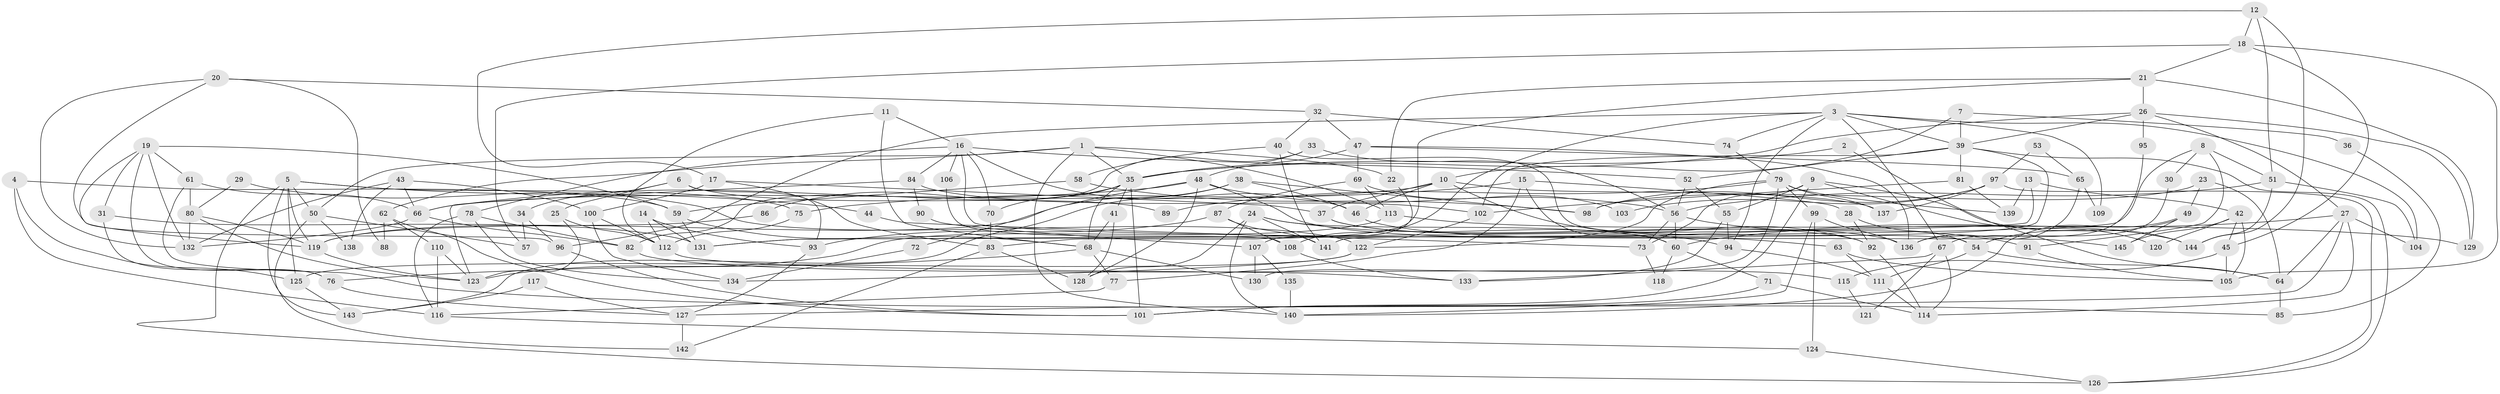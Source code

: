 // Generated by graph-tools (version 1.1) at 2025/51/03/09/25 04:51:54]
// undirected, 145 vertices, 290 edges
graph export_dot {
graph [start="1"]
  node [color=gray90,style=filled];
  1;
  2;
  3;
  4;
  5;
  6;
  7;
  8;
  9;
  10;
  11;
  12;
  13;
  14;
  15;
  16;
  17;
  18;
  19;
  20;
  21;
  22;
  23;
  24;
  25;
  26;
  27;
  28;
  29;
  30;
  31;
  32;
  33;
  34;
  35;
  36;
  37;
  38;
  39;
  40;
  41;
  42;
  43;
  44;
  45;
  46;
  47;
  48;
  49;
  50;
  51;
  52;
  53;
  54;
  55;
  56;
  57;
  58;
  59;
  60;
  61;
  62;
  63;
  64;
  65;
  66;
  67;
  68;
  69;
  70;
  71;
  72;
  73;
  74;
  75;
  76;
  77;
  78;
  79;
  80;
  81;
  82;
  83;
  84;
  85;
  86;
  87;
  88;
  89;
  90;
  91;
  92;
  93;
  94;
  95;
  96;
  97;
  98;
  99;
  100;
  101;
  102;
  103;
  104;
  105;
  106;
  107;
  108;
  109;
  110;
  111;
  112;
  113;
  114;
  115;
  116;
  117;
  118;
  119;
  120;
  121;
  122;
  123;
  124;
  125;
  126;
  127;
  128;
  129;
  130;
  131;
  132;
  133;
  134;
  135;
  136;
  137;
  138;
  139;
  140;
  141;
  142;
  143;
  144;
  145;
  1 -- 113;
  1 -- 35;
  1 -- 22;
  1 -- 50;
  1 -- 62;
  1 -- 140;
  2 -- 35;
  2 -- 64;
  3 -- 94;
  3 -- 104;
  3 -- 39;
  3 -- 67;
  3 -- 74;
  3 -- 96;
  3 -- 108;
  3 -- 109;
  4 -- 125;
  4 -- 59;
  4 -- 116;
  5 -- 119;
  5 -- 50;
  5 -- 44;
  5 -- 75;
  5 -- 125;
  5 -- 126;
  5 -- 143;
  6 -- 34;
  6 -- 25;
  6 -- 89;
  6 -- 93;
  7 -- 39;
  7 -- 10;
  7 -- 36;
  8 -- 91;
  8 -- 131;
  8 -- 30;
  8 -- 51;
  9 -- 101;
  9 -- 55;
  9 -- 73;
  9 -- 120;
  9 -- 144;
  10 -- 37;
  10 -- 66;
  10 -- 46;
  10 -- 92;
  10 -- 137;
  11 -- 112;
  11 -- 16;
  11 -- 68;
  12 -- 144;
  12 -- 51;
  12 -- 17;
  12 -- 18;
  13 -- 42;
  13 -- 139;
  13 -- 131;
  14 -- 131;
  14 -- 112;
  14 -- 93;
  15 -- 77;
  15 -- 75;
  15 -- 28;
  15 -- 60;
  16 -- 46;
  16 -- 70;
  16 -- 52;
  16 -- 78;
  16 -- 84;
  16 -- 106;
  16 -- 145;
  17 -- 83;
  17 -- 37;
  17 -- 100;
  18 -- 105;
  18 -- 21;
  18 -- 45;
  18 -- 57;
  19 -- 76;
  19 -- 31;
  19 -- 59;
  19 -- 61;
  19 -- 119;
  19 -- 132;
  20 -- 132;
  20 -- 96;
  20 -- 32;
  20 -- 88;
  21 -- 26;
  21 -- 22;
  21 -- 83;
  21 -- 129;
  22 -- 107;
  23 -- 64;
  23 -- 98;
  23 -- 49;
  24 -- 141;
  24 -- 60;
  24 -- 94;
  24 -- 128;
  24 -- 140;
  25 -- 112;
  25 -- 123;
  26 -- 27;
  26 -- 39;
  26 -- 35;
  26 -- 95;
  26 -- 129;
  27 -- 60;
  27 -- 114;
  27 -- 64;
  27 -- 104;
  27 -- 127;
  28 -- 92;
  28 -- 54;
  29 -- 80;
  29 -- 122;
  30 -- 67;
  31 -- 131;
  31 -- 76;
  32 -- 40;
  32 -- 47;
  32 -- 74;
  33 -- 82;
  33 -- 35;
  33 -- 56;
  34 -- 57;
  34 -- 96;
  35 -- 68;
  35 -- 41;
  35 -- 70;
  35 -- 86;
  35 -- 101;
  36 -- 85;
  37 -- 92;
  37 -- 136;
  38 -- 46;
  38 -- 119;
  38 -- 98;
  38 -- 143;
  39 -- 126;
  39 -- 52;
  39 -- 81;
  39 -- 102;
  39 -- 141;
  40 -- 141;
  40 -- 54;
  40 -- 58;
  41 -- 128;
  41 -- 68;
  42 -- 45;
  42 -- 145;
  42 -- 105;
  42 -- 120;
  43 -- 132;
  43 -- 66;
  43 -- 100;
  43 -- 138;
  44 -- 73;
  45 -- 105;
  45 -- 115;
  46 -- 144;
  47 -- 136;
  47 -- 48;
  47 -- 65;
  47 -- 69;
  48 -- 56;
  48 -- 63;
  48 -- 66;
  48 -- 72;
  48 -- 128;
  49 -- 140;
  49 -- 54;
  49 -- 145;
  50 -- 142;
  50 -- 57;
  50 -- 138;
  51 -- 56;
  51 -- 104;
  51 -- 144;
  52 -- 55;
  52 -- 56;
  53 -- 65;
  53 -- 97;
  54 -- 64;
  54 -- 111;
  55 -- 94;
  55 -- 133;
  56 -- 60;
  56 -- 73;
  56 -- 91;
  58 -- 59;
  58 -- 98;
  59 -- 68;
  59 -- 131;
  60 -- 71;
  60 -- 118;
  61 -- 80;
  61 -- 66;
  61 -- 85;
  62 -- 110;
  62 -- 88;
  62 -- 101;
  63 -- 111;
  63 -- 105;
  64 -- 85;
  65 -- 136;
  65 -- 109;
  66 -- 82;
  66 -- 132;
  67 -- 133;
  67 -- 114;
  67 -- 121;
  68 -- 76;
  68 -- 77;
  68 -- 130;
  69 -- 113;
  69 -- 87;
  69 -- 103;
  70 -- 83;
  71 -- 101;
  71 -- 114;
  72 -- 134;
  73 -- 118;
  74 -- 79;
  75 -- 112;
  76 -- 127;
  77 -- 116;
  78 -- 134;
  78 -- 82;
  78 -- 116;
  79 -- 137;
  79 -- 89;
  79 -- 99;
  79 -- 122;
  79 -- 130;
  79 -- 139;
  80 -- 132;
  80 -- 123;
  80 -- 119;
  81 -- 102;
  81 -- 139;
  82 -- 115;
  83 -- 128;
  83 -- 142;
  84 -- 102;
  84 -- 90;
  84 -- 123;
  86 -- 119;
  87 -- 93;
  87 -- 108;
  87 -- 141;
  90 -- 107;
  91 -- 105;
  92 -- 114;
  93 -- 127;
  94 -- 111;
  95 -- 136;
  96 -- 101;
  97 -- 126;
  97 -- 98;
  97 -- 103;
  97 -- 137;
  99 -- 140;
  99 -- 124;
  99 -- 136;
  100 -- 112;
  100 -- 134;
  102 -- 122;
  106 -- 108;
  107 -- 130;
  107 -- 135;
  108 -- 133;
  110 -- 116;
  110 -- 123;
  111 -- 114;
  112 -- 133;
  113 -- 129;
  113 -- 123;
  115 -- 121;
  116 -- 124;
  117 -- 127;
  117 -- 143;
  119 -- 123;
  122 -- 125;
  122 -- 134;
  124 -- 126;
  125 -- 143;
  127 -- 142;
  135 -- 140;
}
